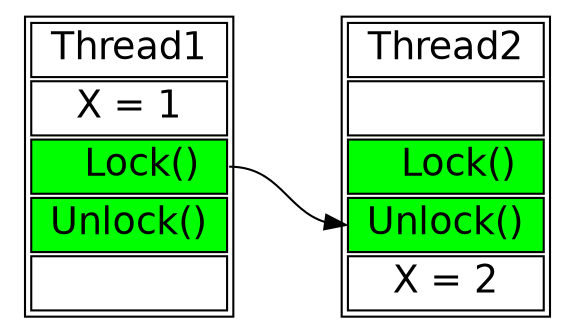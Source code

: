 digraph exa1 {
  rankdir="LR"
  node [shape=plaintext fontname="Helvetica" rankdir="LR" labeljust="r" fontsize=18 ];
   T1  [label=<<TABLE BGCOLOR="white">  
      <tr>  <td port="0"> Thread1 </td> </tr> 
      <tr>  <td> X = 1 </td> </tr> 
      <tr>  <td bgcolor="green" port="lock">   Lock() </td> </tr> 
      <tr>  <td bgcolor="green" port="unlock"> Unlock() </td> </tr> 
      <tr>  <td port="end">   </td> </tr> 
      </TABLE>>
    ]

   T2  [label=<<TABLE BGCOLOR="white">  
      <tr>  <td port="0"> Thread2 </td> </tr> 
      <tr>  <td >   </td> </tr> 
      <tr>  <td bgcolor="green" port="lock">   Lock() </td> </tr> 
      <tr>  <td bgcolor="green" port="unlock"> Unlock() </td> </tr> 
      <tr>  <td port="end"> X = 2 </td> </tr> 
      </TABLE>>
    ]




    T1:end -> T2:end [color="white" style="invis"];
    T1:0 -> T2:0 [color="white" style="invis"];
    T1:lock -> T2:unlock;
}
